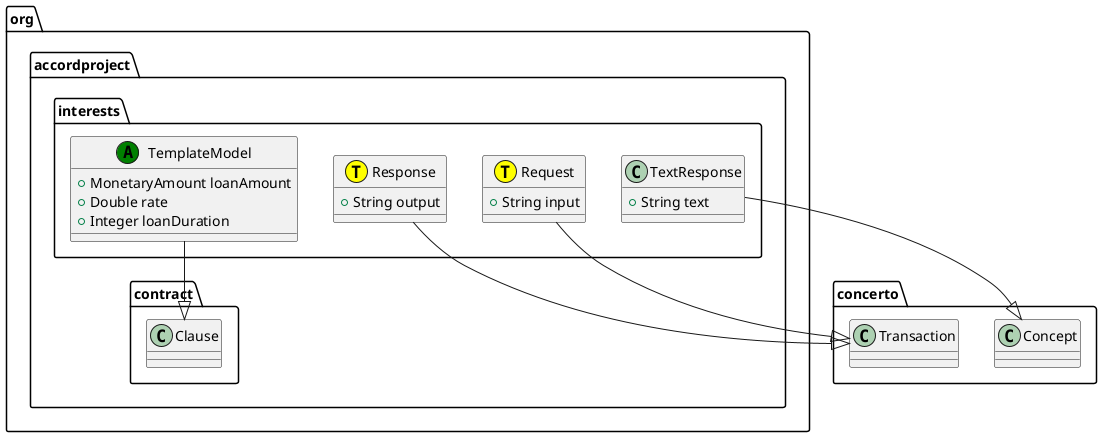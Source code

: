 @startuml
class org.accordproject.interests.Request << (T,yellow) >> {
   + String input
}
org.accordproject.interests.Request --|> concerto.Transaction
class org.accordproject.interests.Response << (T,yellow) >> {
   + String output
}
org.accordproject.interests.Response --|> concerto.Transaction
class org.accordproject.interests.TemplateModel << (A,green) >> {
   + MonetaryAmount loanAmount
   + Double rate
   + Integer loanDuration
}
org.accordproject.interests.TemplateModel --|> org.accordproject.contract.Clause
class org.accordproject.interests.TextResponse {
   + String text
}
org.accordproject.interests.TextResponse --|> concerto.Concept
@enduml
